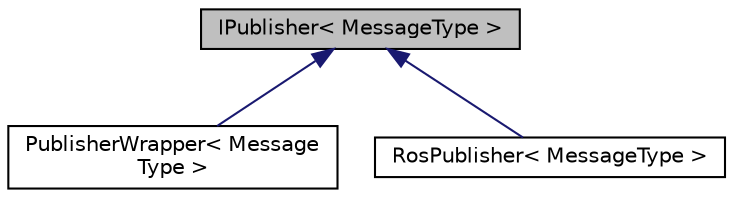 digraph "IPublisher&lt; MessageType &gt;"
{
 // LATEX_PDF_SIZE
  edge [fontname="Helvetica",fontsize="10",labelfontname="Helvetica",labelfontsize="10"];
  node [fontname="Helvetica",fontsize="10",shape=record];
  Node1 [label="IPublisher\< MessageType \>",height=0.2,width=0.4,color="black", fillcolor="grey75", style="filled", fontcolor="black",tooltip="Interface of publisher."];
  Node1 -> Node2 [dir="back",color="midnightblue",fontsize="10",style="solid",fontname="Helvetica"];
  Node2 [label="PublisherWrapper\< Message\lType \>",height=0.2,width=0.4,color="black", fillcolor="white", style="filled",URL="$classPublisherWrapper.html",tooltip="Publisher wrapper that implements the methods from IPublisher."];
  Node1 -> Node3 [dir="back",color="midnightblue",fontsize="10",style="solid",fontname="Helvetica"];
  Node3 [label="RosPublisher\< MessageType \>",height=0.2,width=0.4,color="black", fillcolor="white", style="filled",URL="$classRosPublisher.html",tooltip="ROS Publisher class."];
}
